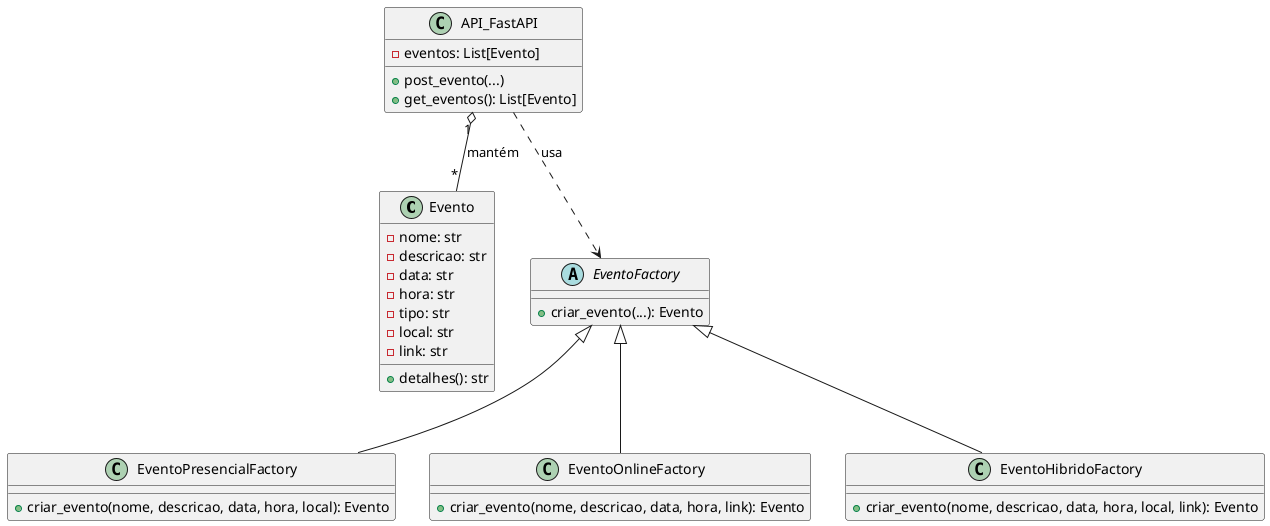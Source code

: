 @startuml Factory Method

class Evento {
  - nome: str
  - descricao: str
  - data: str
  - hora: str
  - tipo: str
  - local: str
  - link: str
  + detalhes(): str
}

abstract class EventoFactory {
  + criar_evento(...): Evento
}

class EventoPresencialFactory {
  + criar_evento(nome, descricao, data, hora, local): Evento
}

class EventoOnlineFactory {
  + criar_evento(nome, descricao, data, hora, link): Evento
}

class EventoHibridoFactory {
  + criar_evento(nome, descricao, data, hora, local, link): Evento
}

class API_FastAPI {
  - eventos: List[Evento]
  + post_evento(...)
  + get_eventos(): List[Evento]
}

EventoFactory <|-- EventoPresencialFactory
EventoFactory <|-- EventoOnlineFactory
EventoFactory <|-- EventoHibridoFactory
API_FastAPI ..> EventoFactory : usa
API_FastAPI "1" o-- "*" Evento : mantém

@enduml